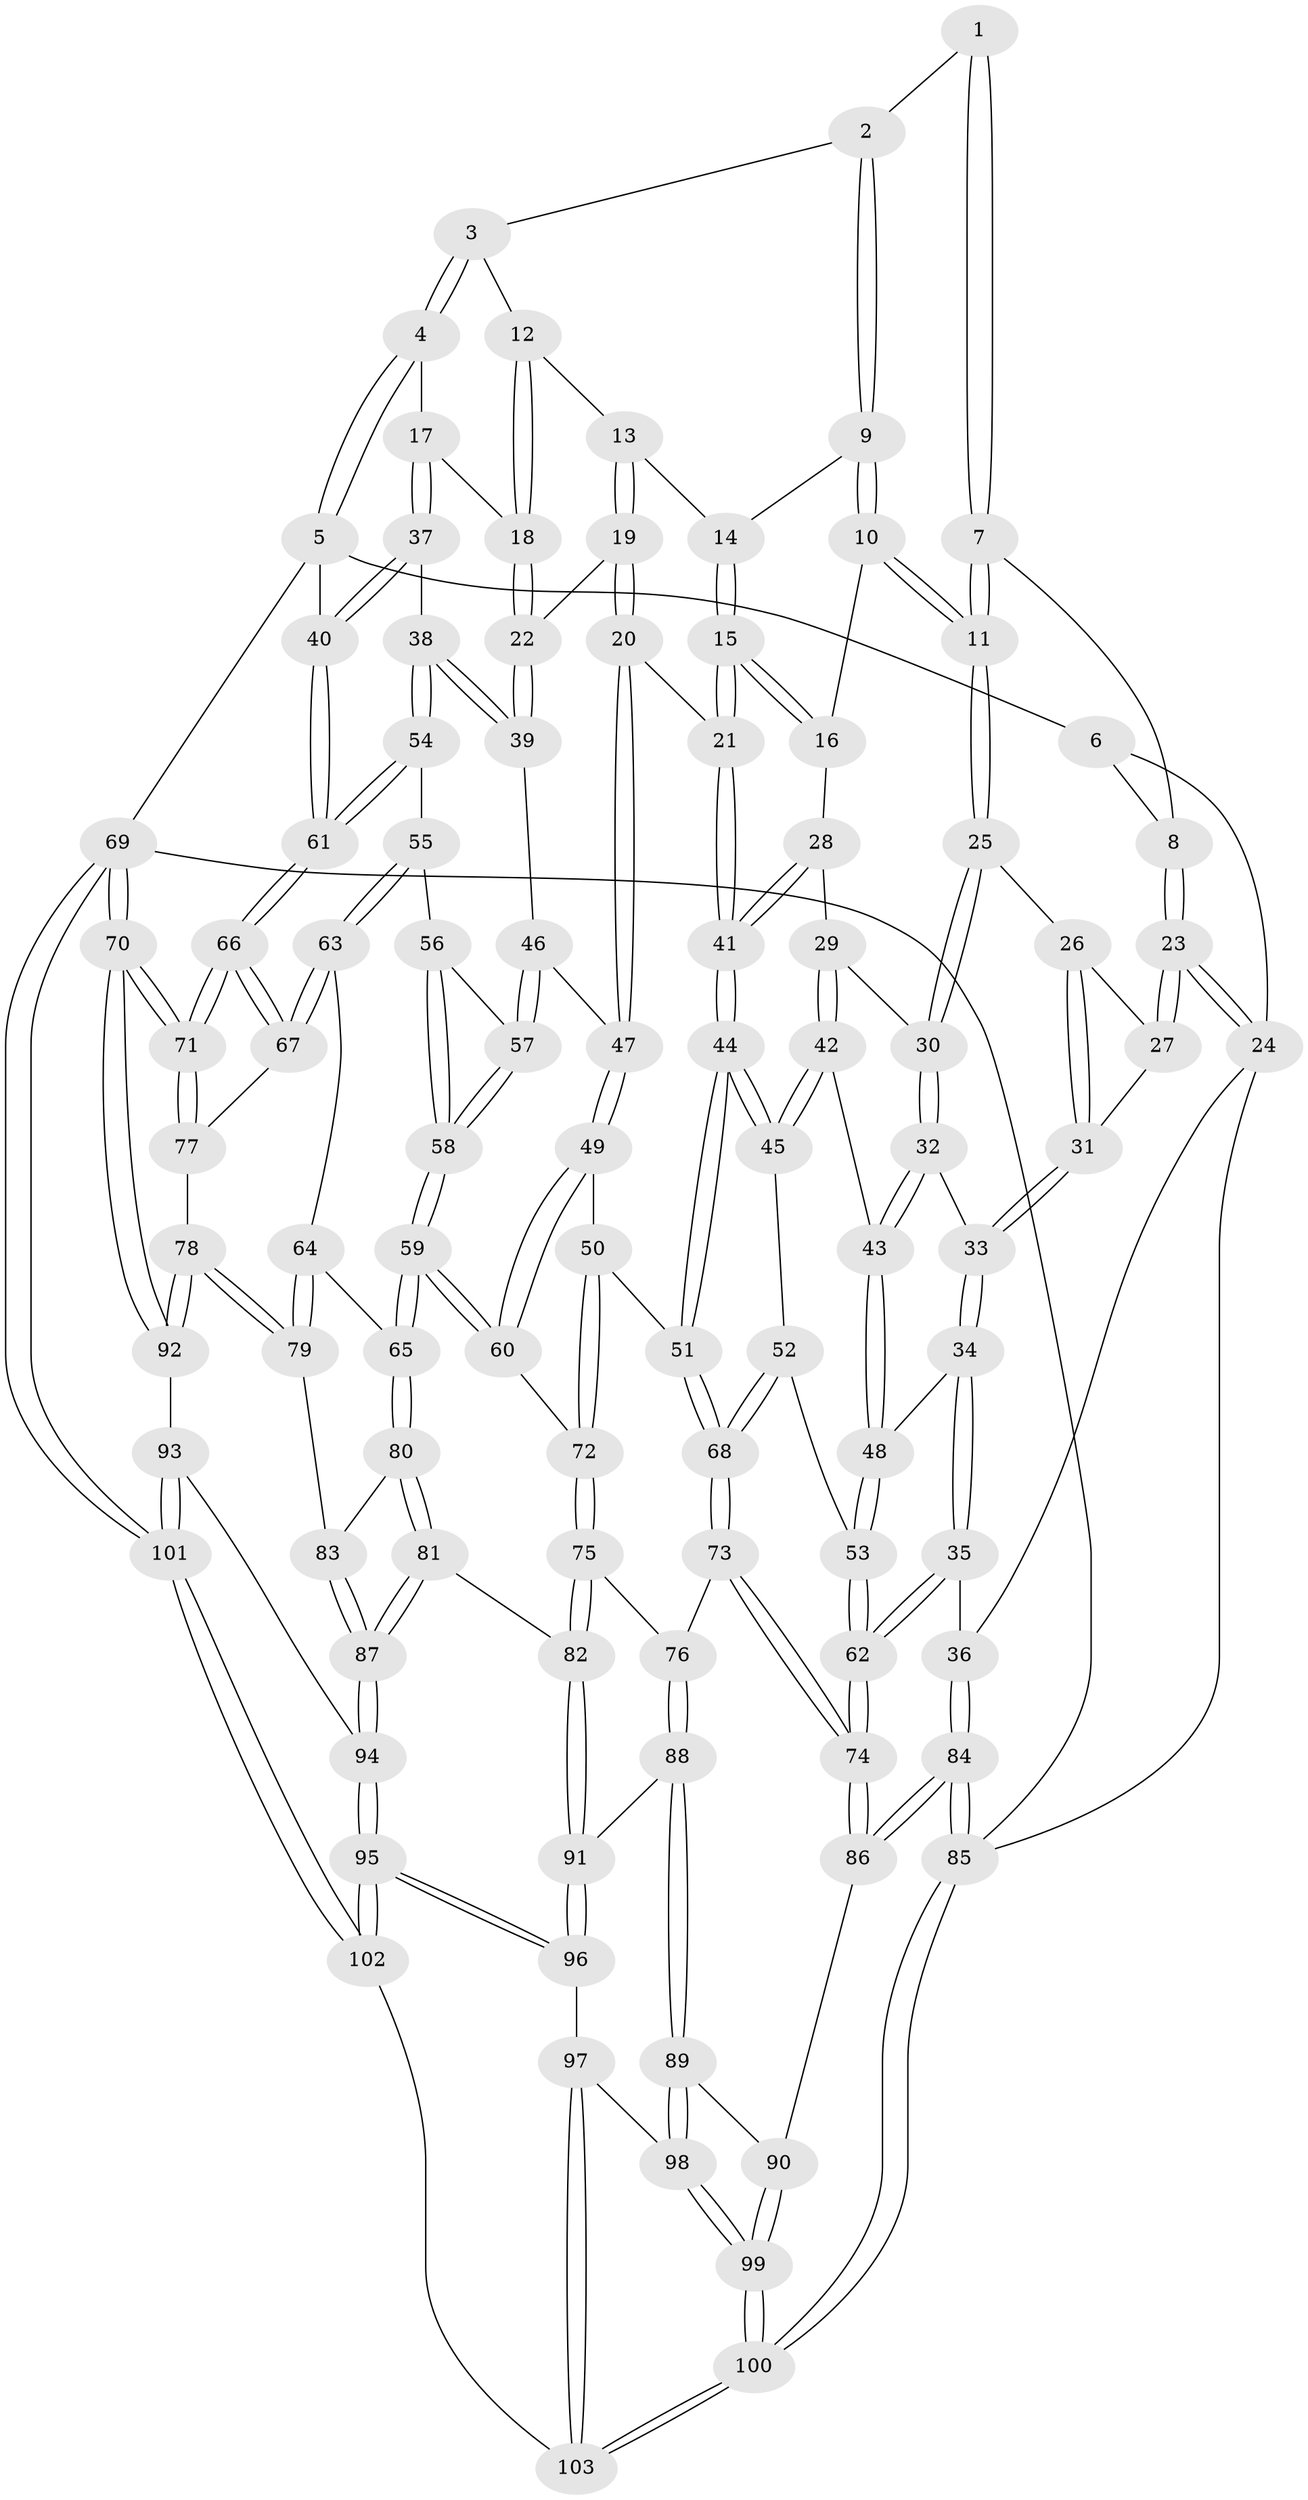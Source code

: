 // Generated by graph-tools (version 1.1) at 2025/11/02/27/25 16:11:55]
// undirected, 103 vertices, 254 edges
graph export_dot {
graph [start="1"]
  node [color=gray90,style=filled];
  1 [pos="+0.14111863466482383+0"];
  2 [pos="+0.4881437480165624+0"];
  3 [pos="+1+0"];
  4 [pos="+1+0"];
  5 [pos="+1+0"];
  6 [pos="+0+0"];
  7 [pos="+0.19031319016574813+0.07951130859860932"];
  8 [pos="+0.08358921242697237+0.11815460214483914"];
  9 [pos="+0.4884900280472053+0"];
  10 [pos="+0.4160293118515125+0.05724032310970893"];
  11 [pos="+0.29541063028730696+0.1335283831846874"];
  12 [pos="+0.8521442212598127+0.039166242312486874"];
  13 [pos="+0.7290568247478827+0.11021162384145869"];
  14 [pos="+0.6005768752261902+0.018317931525745016"];
  15 [pos="+0.602455007389728+0.25728962026456853"];
  16 [pos="+0.4454042536725713+0.12206624134588732"];
  17 [pos="+0.9248246987980578+0.22089821551184627"];
  18 [pos="+0.9083759076663164+0.21818302037747755"];
  19 [pos="+0.7169174687237411+0.2683114114077179"];
  20 [pos="+0.7027187995415762+0.28491752608011595"];
  21 [pos="+0.6156217211010042+0.2783032981295876"];
  22 [pos="+0.8845255815087306+0.23204108224705514"];
  23 [pos="+0.010786865344358899+0.20747149155127484"];
  24 [pos="+0+0.297298660778924"];
  25 [pos="+0.27956971011806925+0.18578080965503485"];
  26 [pos="+0.25623190140242985+0.19571215219711022"];
  27 [pos="+0.12880140861969155+0.2227810819339079"];
  28 [pos="+0.42964265017830616+0.2756100922658808"];
  29 [pos="+0.4046881843498315+0.2836720585945463"];
  30 [pos="+0.30099393994017615+0.25326172663203456"];
  31 [pos="+0.18857961416289482+0.29419619568108507"];
  32 [pos="+0.2847463430233399+0.30992757200094756"];
  33 [pos="+0.19917500076499378+0.3576365106872838"];
  34 [pos="+0.16246095472455468+0.4072362271290203"];
  35 [pos="+0.0860680658261523+0.41731008506769623"];
  36 [pos="+0+0.3926009807365625"];
  37 [pos="+1+0.28086125715950744"];
  38 [pos="+0.912127819347411+0.41230553567275463"];
  39 [pos="+0.882898239779784+0.3937290846305943"];
  40 [pos="+1+0.28149426645766124"];
  41 [pos="+0.5312923698941087+0.34090531759610754"];
  42 [pos="+0.36367894197826744+0.39482330953315375"];
  43 [pos="+0.3483309590069015+0.39058793602322955"];
  44 [pos="+0.48733101121440436+0.46046190570488665"];
  45 [pos="+0.3919617077398209+0.41988892594861926"];
  46 [pos="+0.7587267365866514+0.3790579956540822"];
  47 [pos="+0.7311428328330236+0.3630711532146009"];
  48 [pos="+0.23364042019593603+0.45354826157222855"];
  49 [pos="+0.6936368728450278+0.4396326920591268"];
  50 [pos="+0.5382829695268032+0.4943159708371748"];
  51 [pos="+0.49433374041170874+0.4835358659183221"];
  52 [pos="+0.28812160387798547+0.5224986676159193"];
  53 [pos="+0.2681787653725517+0.5234013257759272"];
  54 [pos="+0.9246069756417425+0.4835740799053988"];
  55 [pos="+0.9151255675826597+0.4936078177951365"];
  56 [pos="+0.8666821073120985+0.4952788051604454"];
  57 [pos="+0.788372610937653+0.4434893017685412"];
  58 [pos="+0.7866197406899806+0.5342134461462796"];
  59 [pos="+0.7551624713264656+0.5783468063783588"];
  60 [pos="+0.7176050294914874+0.5586321600460101"];
  61 [pos="+1+0.5560156869048358"];
  62 [pos="+0.21268111620192834+0.6445747640835006"];
  63 [pos="+0.897700053212438+0.5752614198212683"];
  64 [pos="+0.8930125044986847+0.5773450861401154"];
  65 [pos="+0.7617366703673196+0.5894801384983321"];
  66 [pos="+1+0.561639604487809"];
  67 [pos="+0.9228105410915536+0.6030362116214479"];
  68 [pos="+0.44800555995735625+0.5762827970783448"];
  69 [pos="+1+1"];
  70 [pos="+1+1"];
  71 [pos="+1+0.7296130035893078"];
  72 [pos="+0.6384946101090648+0.5790605979412331"];
  73 [pos="+0.4462706322126958+0.6038549800718738"];
  74 [pos="+0.21068247068351817+0.6582065253545039"];
  75 [pos="+0.614260828812273+0.6568309433790419"];
  76 [pos="+0.45137822796743265+0.6197673383236872"];
  77 [pos="+0.9362616166798251+0.6954815984410583"];
  78 [pos="+0.8651058957776929+0.7353236804120332"];
  79 [pos="+0.8333950450201372+0.6956108646875586"];
  80 [pos="+0.7650626908848523+0.6268467952998678"];
  81 [pos="+0.6594812000107585+0.7103678758814861"];
  82 [pos="+0.6305745921896735+0.6983466759791443"];
  83 [pos="+0.7969813308181762+0.669134346066978"];
  84 [pos="+0+0.7732061990873575"];
  85 [pos="+0+1"];
  86 [pos="+0.18128064220308893+0.7134452818733282"];
  87 [pos="+0.7013971392247021+0.7756047676173436"];
  88 [pos="+0.443991314066869+0.728604271096847"];
  89 [pos="+0.3385182378983201+0.8007958606918144"];
  90 [pos="+0.25163372182566784+0.7704324462841825"];
  91 [pos="+0.5289410352705742+0.7792223642671884"];
  92 [pos="+0.8516988578257837+0.8050812683005826"];
  93 [pos="+0.8445413369540598+0.8105041779299137"];
  94 [pos="+0.7163775769548482+0.8226493064202203"];
  95 [pos="+0.6301457888572467+0.9355339573164244"];
  96 [pos="+0.551867706248327+0.8390092029787022"];
  97 [pos="+0.38888186665755964+0.8972970997583457"];
  98 [pos="+0.36111978861312755+0.8720526224777804"];
  99 [pos="+0.170155178570516+1"];
  100 [pos="+0+1"];
  101 [pos="+0.8281257002509217+1"];
  102 [pos="+0.626348944114244+1"];
  103 [pos="+0.5356231814834984+1"];
  1 -- 2;
  1 -- 7;
  1 -- 7;
  2 -- 3;
  2 -- 9;
  2 -- 9;
  3 -- 4;
  3 -- 4;
  3 -- 12;
  4 -- 5;
  4 -- 5;
  4 -- 17;
  5 -- 6;
  5 -- 40;
  5 -- 69;
  6 -- 8;
  6 -- 24;
  7 -- 8;
  7 -- 11;
  7 -- 11;
  8 -- 23;
  8 -- 23;
  9 -- 10;
  9 -- 10;
  9 -- 14;
  10 -- 11;
  10 -- 11;
  10 -- 16;
  11 -- 25;
  11 -- 25;
  12 -- 13;
  12 -- 18;
  12 -- 18;
  13 -- 14;
  13 -- 19;
  13 -- 19;
  14 -- 15;
  14 -- 15;
  15 -- 16;
  15 -- 16;
  15 -- 21;
  15 -- 21;
  16 -- 28;
  17 -- 18;
  17 -- 37;
  17 -- 37;
  18 -- 22;
  18 -- 22;
  19 -- 20;
  19 -- 20;
  19 -- 22;
  20 -- 21;
  20 -- 47;
  20 -- 47;
  21 -- 41;
  21 -- 41;
  22 -- 39;
  22 -- 39;
  23 -- 24;
  23 -- 24;
  23 -- 27;
  23 -- 27;
  24 -- 36;
  24 -- 85;
  25 -- 26;
  25 -- 30;
  25 -- 30;
  26 -- 27;
  26 -- 31;
  26 -- 31;
  27 -- 31;
  28 -- 29;
  28 -- 41;
  28 -- 41;
  29 -- 30;
  29 -- 42;
  29 -- 42;
  30 -- 32;
  30 -- 32;
  31 -- 33;
  31 -- 33;
  32 -- 33;
  32 -- 43;
  32 -- 43;
  33 -- 34;
  33 -- 34;
  34 -- 35;
  34 -- 35;
  34 -- 48;
  35 -- 36;
  35 -- 62;
  35 -- 62;
  36 -- 84;
  36 -- 84;
  37 -- 38;
  37 -- 40;
  37 -- 40;
  38 -- 39;
  38 -- 39;
  38 -- 54;
  38 -- 54;
  39 -- 46;
  40 -- 61;
  40 -- 61;
  41 -- 44;
  41 -- 44;
  42 -- 43;
  42 -- 45;
  42 -- 45;
  43 -- 48;
  43 -- 48;
  44 -- 45;
  44 -- 45;
  44 -- 51;
  44 -- 51;
  45 -- 52;
  46 -- 47;
  46 -- 57;
  46 -- 57;
  47 -- 49;
  47 -- 49;
  48 -- 53;
  48 -- 53;
  49 -- 50;
  49 -- 60;
  49 -- 60;
  50 -- 51;
  50 -- 72;
  50 -- 72;
  51 -- 68;
  51 -- 68;
  52 -- 53;
  52 -- 68;
  52 -- 68;
  53 -- 62;
  53 -- 62;
  54 -- 55;
  54 -- 61;
  54 -- 61;
  55 -- 56;
  55 -- 63;
  55 -- 63;
  56 -- 57;
  56 -- 58;
  56 -- 58;
  57 -- 58;
  57 -- 58;
  58 -- 59;
  58 -- 59;
  59 -- 60;
  59 -- 60;
  59 -- 65;
  59 -- 65;
  60 -- 72;
  61 -- 66;
  61 -- 66;
  62 -- 74;
  62 -- 74;
  63 -- 64;
  63 -- 67;
  63 -- 67;
  64 -- 65;
  64 -- 79;
  64 -- 79;
  65 -- 80;
  65 -- 80;
  66 -- 67;
  66 -- 67;
  66 -- 71;
  66 -- 71;
  67 -- 77;
  68 -- 73;
  68 -- 73;
  69 -- 70;
  69 -- 70;
  69 -- 101;
  69 -- 101;
  69 -- 85;
  70 -- 71;
  70 -- 71;
  70 -- 92;
  70 -- 92;
  71 -- 77;
  71 -- 77;
  72 -- 75;
  72 -- 75;
  73 -- 74;
  73 -- 74;
  73 -- 76;
  74 -- 86;
  74 -- 86;
  75 -- 76;
  75 -- 82;
  75 -- 82;
  76 -- 88;
  76 -- 88;
  77 -- 78;
  78 -- 79;
  78 -- 79;
  78 -- 92;
  78 -- 92;
  79 -- 83;
  80 -- 81;
  80 -- 81;
  80 -- 83;
  81 -- 82;
  81 -- 87;
  81 -- 87;
  82 -- 91;
  82 -- 91;
  83 -- 87;
  83 -- 87;
  84 -- 85;
  84 -- 85;
  84 -- 86;
  84 -- 86;
  85 -- 100;
  85 -- 100;
  86 -- 90;
  87 -- 94;
  87 -- 94;
  88 -- 89;
  88 -- 89;
  88 -- 91;
  89 -- 90;
  89 -- 98;
  89 -- 98;
  90 -- 99;
  90 -- 99;
  91 -- 96;
  91 -- 96;
  92 -- 93;
  93 -- 94;
  93 -- 101;
  93 -- 101;
  94 -- 95;
  94 -- 95;
  95 -- 96;
  95 -- 96;
  95 -- 102;
  95 -- 102;
  96 -- 97;
  97 -- 98;
  97 -- 103;
  97 -- 103;
  98 -- 99;
  98 -- 99;
  99 -- 100;
  99 -- 100;
  100 -- 103;
  100 -- 103;
  101 -- 102;
  101 -- 102;
  102 -- 103;
}
